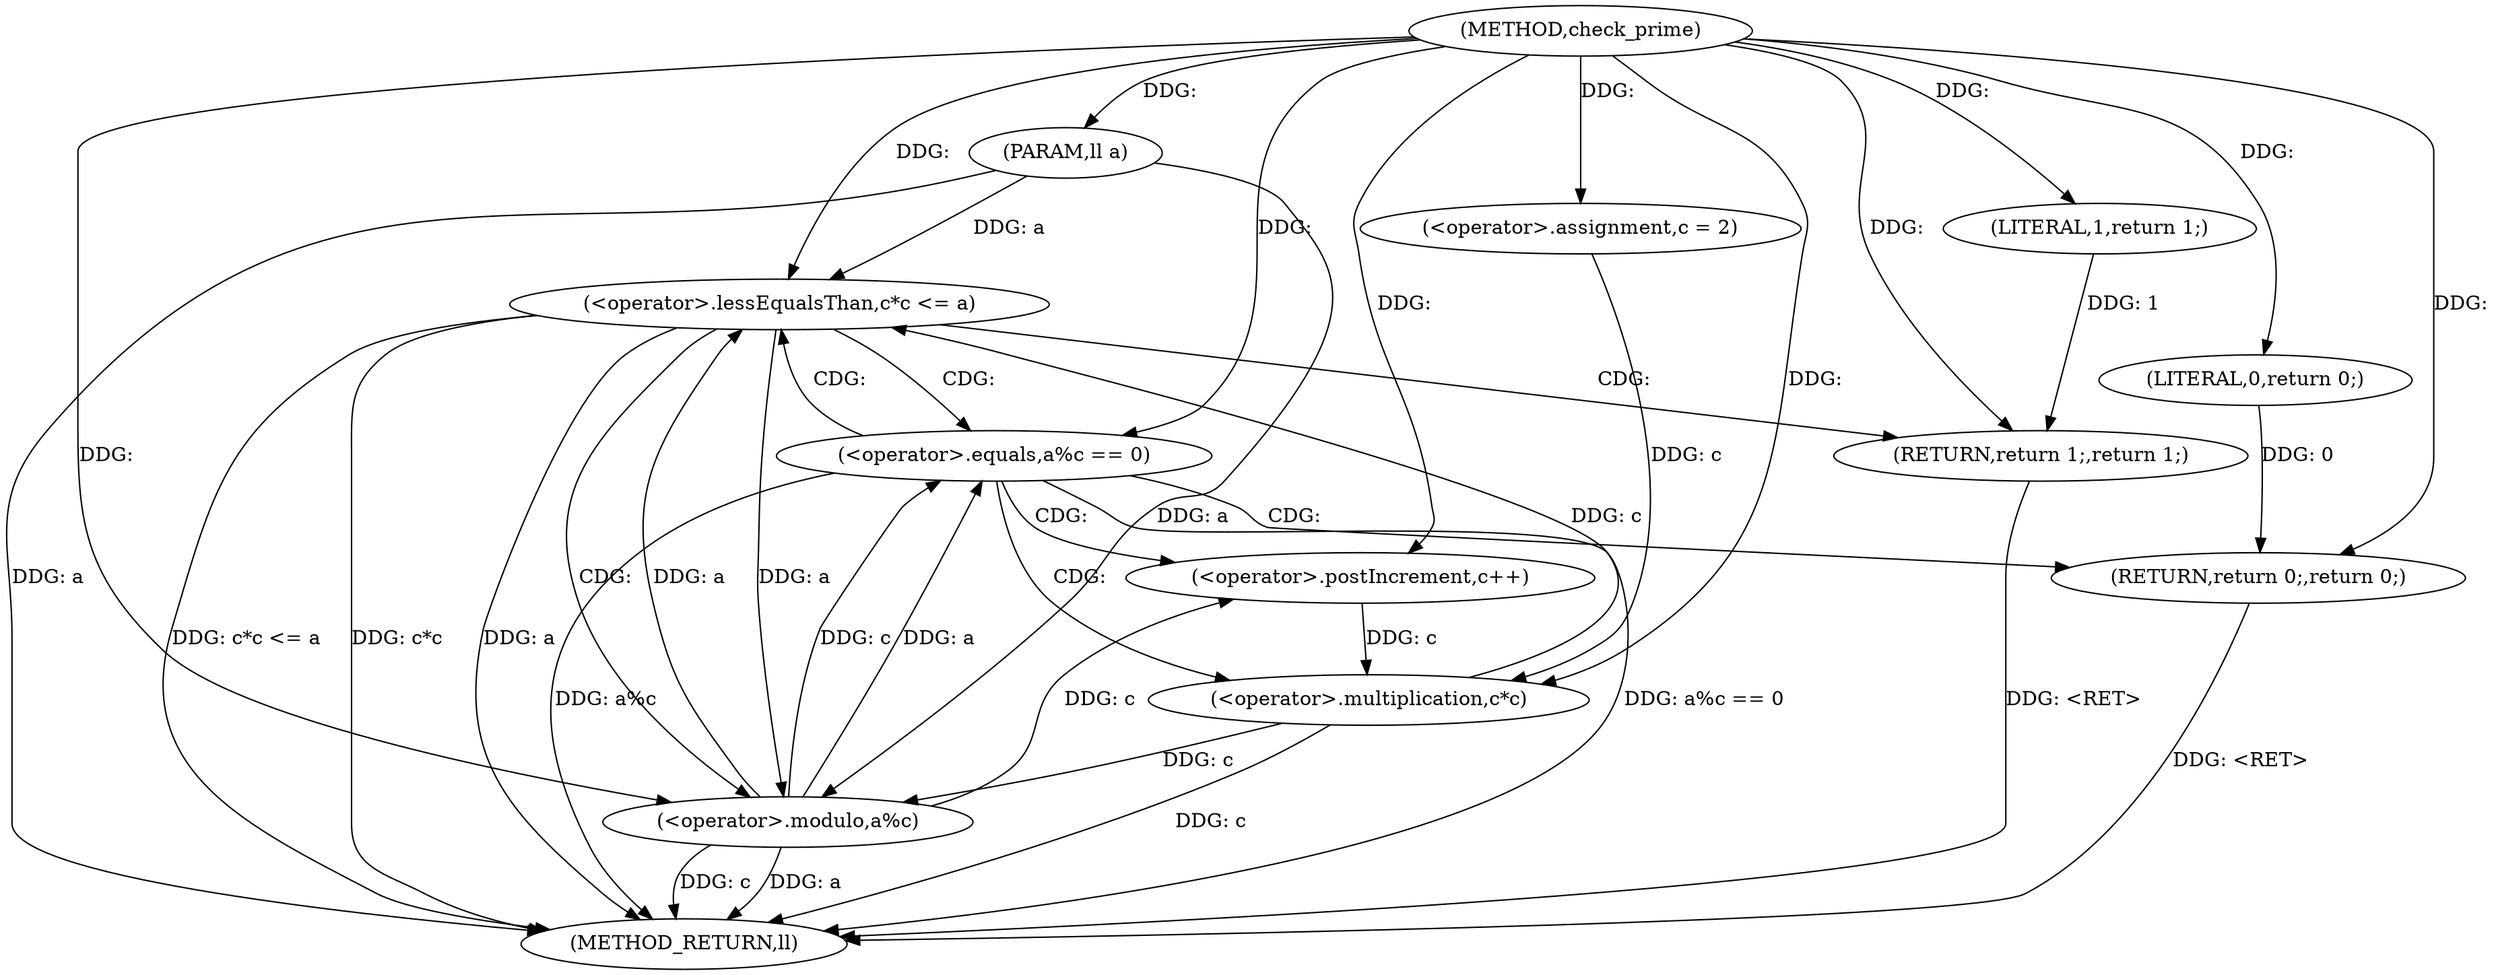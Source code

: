digraph "check_prime" {  
"1000325" [label = "(METHOD,check_prime)" ]
"1000351" [label = "(METHOD_RETURN,ll)" ]
"1000326" [label = "(PARAM,ll a)" ]
"1000349" [label = "(RETURN,return 1;,return 1;)" ]
"1000330" [label = "(<operator>.assignment,c = 2)" ]
"1000333" [label = "(<operator>.lessEqualsThan,c*c <= a)" ]
"1000338" [label = "(<operator>.postIncrement,c++)" ]
"1000350" [label = "(LITERAL,1,return 1;)" ]
"1000334" [label = "(<operator>.multiplication,c*c)" ]
"1000342" [label = "(<operator>.equals,a%c == 0)" ]
"1000347" [label = "(RETURN,return 0;,return 0;)" ]
"1000348" [label = "(LITERAL,0,return 0;)" ]
"1000343" [label = "(<operator>.modulo,a%c)" ]
  "1000347" -> "1000351"  [ label = "DDG: <RET>"] 
  "1000349" -> "1000351"  [ label = "DDG: <RET>"] 
  "1000326" -> "1000351"  [ label = "DDG: a"] 
  "1000334" -> "1000351"  [ label = "DDG: c"] 
  "1000333" -> "1000351"  [ label = "DDG: c*c"] 
  "1000333" -> "1000351"  [ label = "DDG: a"] 
  "1000333" -> "1000351"  [ label = "DDG: c*c <= a"] 
  "1000343" -> "1000351"  [ label = "DDG: a"] 
  "1000343" -> "1000351"  [ label = "DDG: c"] 
  "1000342" -> "1000351"  [ label = "DDG: a%c"] 
  "1000342" -> "1000351"  [ label = "DDG: a%c == 0"] 
  "1000325" -> "1000326"  [ label = "DDG: "] 
  "1000350" -> "1000349"  [ label = "DDG: 1"] 
  "1000325" -> "1000349"  [ label = "DDG: "] 
  "1000325" -> "1000330"  [ label = "DDG: "] 
  "1000325" -> "1000350"  [ label = "DDG: "] 
  "1000334" -> "1000333"  [ label = "DDG: c"] 
  "1000343" -> "1000333"  [ label = "DDG: a"] 
  "1000326" -> "1000333"  [ label = "DDG: a"] 
  "1000325" -> "1000333"  [ label = "DDG: "] 
  "1000343" -> "1000338"  [ label = "DDG: c"] 
  "1000325" -> "1000338"  [ label = "DDG: "] 
  "1000330" -> "1000334"  [ label = "DDG: c"] 
  "1000338" -> "1000334"  [ label = "DDG: c"] 
  "1000325" -> "1000334"  [ label = "DDG: "] 
  "1000348" -> "1000347"  [ label = "DDG: 0"] 
  "1000325" -> "1000347"  [ label = "DDG: "] 
  "1000343" -> "1000342"  [ label = "DDG: c"] 
  "1000343" -> "1000342"  [ label = "DDG: a"] 
  "1000325" -> "1000342"  [ label = "DDG: "] 
  "1000325" -> "1000348"  [ label = "DDG: "] 
  "1000333" -> "1000343"  [ label = "DDG: a"] 
  "1000326" -> "1000343"  [ label = "DDG: a"] 
  "1000325" -> "1000343"  [ label = "DDG: "] 
  "1000334" -> "1000343"  [ label = "DDG: c"] 
  "1000333" -> "1000342"  [ label = "CDG: "] 
  "1000333" -> "1000349"  [ label = "CDG: "] 
  "1000333" -> "1000343"  [ label = "CDG: "] 
  "1000342" -> "1000334"  [ label = "CDG: "] 
  "1000342" -> "1000333"  [ label = "CDG: "] 
  "1000342" -> "1000347"  [ label = "CDG: "] 
  "1000342" -> "1000338"  [ label = "CDG: "] 
}

